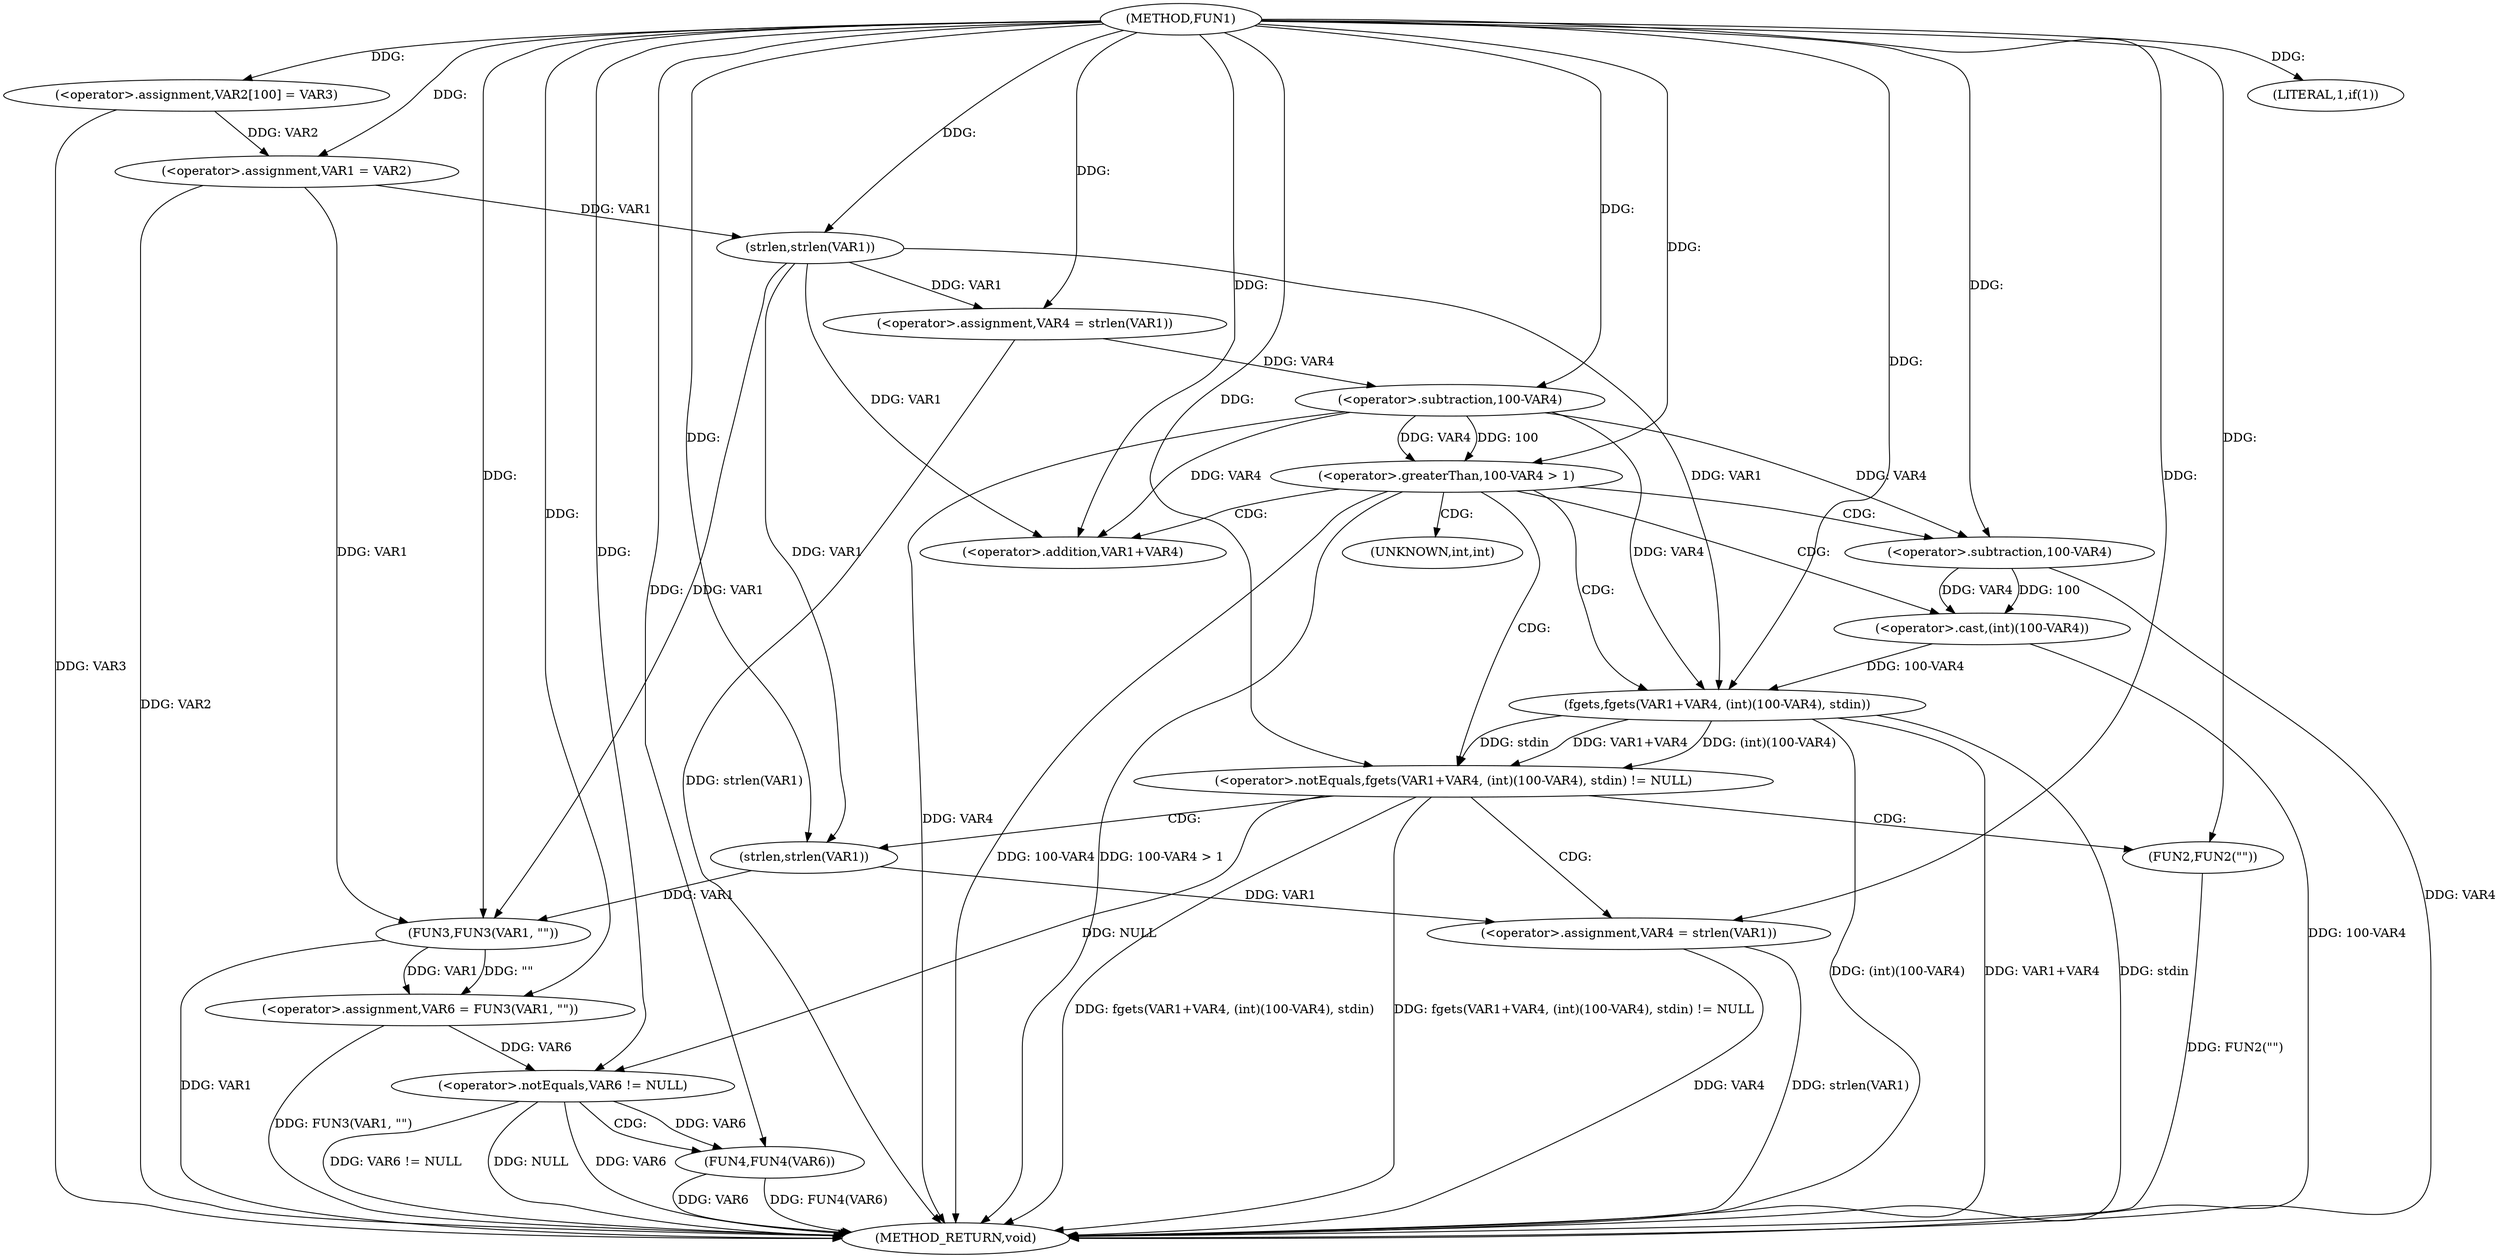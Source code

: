 digraph FUN1 {  
"1000100" [label = "(METHOD,FUN1)" ]
"1000163" [label = "(METHOD_RETURN,void)" ]
"1000104" [label = "(<operator>.assignment,VAR2[100] = VAR3)" ]
"1000107" [label = "(<operator>.assignment,VAR1 = VAR2)" ]
"1000111" [label = "(LITERAL,1,if(1))" ]
"1000115" [label = "(<operator>.assignment,VAR4 = strlen(VAR1))" ]
"1000117" [label = "(strlen,strlen(VAR1))" ]
"1000120" [label = "(<operator>.greaterThan,100-VAR4 > 1)" ]
"1000121" [label = "(<operator>.subtraction,100-VAR4)" ]
"1000127" [label = "(<operator>.notEquals,fgets(VAR1+VAR4, (int)(100-VAR4), stdin) != NULL)" ]
"1000128" [label = "(fgets,fgets(VAR1+VAR4, (int)(100-VAR4), stdin))" ]
"1000129" [label = "(<operator>.addition,VAR1+VAR4)" ]
"1000132" [label = "(<operator>.cast,(int)(100-VAR4))" ]
"1000134" [label = "(<operator>.subtraction,100-VAR4)" ]
"1000140" [label = "(<operator>.assignment,VAR4 = strlen(VAR1))" ]
"1000142" [label = "(strlen,strlen(VAR1))" ]
"1000147" [label = "(FUN2,FUN2(\"\"))" ]
"1000151" [label = "(<operator>.assignment,VAR6 = FUN3(VAR1, \"\"))" ]
"1000153" [label = "(FUN3,FUN3(VAR1, \"\"))" ]
"1000157" [label = "(<operator>.notEquals,VAR6 != NULL)" ]
"1000161" [label = "(FUN4,FUN4(VAR6))" ]
"1000133" [label = "(UNKNOWN,int,int)" ]
  "1000140" -> "1000163"  [ label = "DDG: strlen(VAR1)"] 
  "1000157" -> "1000163"  [ label = "DDG: VAR6 != NULL"] 
  "1000153" -> "1000163"  [ label = "DDG: VAR1"] 
  "1000120" -> "1000163"  [ label = "DDG: 100-VAR4 > 1"] 
  "1000134" -> "1000163"  [ label = "DDG: VAR4"] 
  "1000127" -> "1000163"  [ label = "DDG: fgets(VAR1+VAR4, (int)(100-VAR4), stdin)"] 
  "1000161" -> "1000163"  [ label = "DDG: VAR6"] 
  "1000157" -> "1000163"  [ label = "DDG: NULL"] 
  "1000115" -> "1000163"  [ label = "DDG: strlen(VAR1)"] 
  "1000121" -> "1000163"  [ label = "DDG: VAR4"] 
  "1000128" -> "1000163"  [ label = "DDG: (int)(100-VAR4)"] 
  "1000140" -> "1000163"  [ label = "DDG: VAR4"] 
  "1000128" -> "1000163"  [ label = "DDG: VAR1+VAR4"] 
  "1000157" -> "1000163"  [ label = "DDG: VAR6"] 
  "1000132" -> "1000163"  [ label = "DDG: 100-VAR4"] 
  "1000120" -> "1000163"  [ label = "DDG: 100-VAR4"] 
  "1000127" -> "1000163"  [ label = "DDG: fgets(VAR1+VAR4, (int)(100-VAR4), stdin) != NULL"] 
  "1000151" -> "1000163"  [ label = "DDG: FUN3(VAR1, \"\")"] 
  "1000147" -> "1000163"  [ label = "DDG: FUN2(\"\")"] 
  "1000161" -> "1000163"  [ label = "DDG: FUN4(VAR6)"] 
  "1000128" -> "1000163"  [ label = "DDG: stdin"] 
  "1000104" -> "1000163"  [ label = "DDG: VAR3"] 
  "1000107" -> "1000163"  [ label = "DDG: VAR2"] 
  "1000100" -> "1000104"  [ label = "DDG: "] 
  "1000104" -> "1000107"  [ label = "DDG: VAR2"] 
  "1000100" -> "1000107"  [ label = "DDG: "] 
  "1000100" -> "1000111"  [ label = "DDG: "] 
  "1000117" -> "1000115"  [ label = "DDG: VAR1"] 
  "1000100" -> "1000115"  [ label = "DDG: "] 
  "1000107" -> "1000117"  [ label = "DDG: VAR1"] 
  "1000100" -> "1000117"  [ label = "DDG: "] 
  "1000121" -> "1000120"  [ label = "DDG: 100"] 
  "1000121" -> "1000120"  [ label = "DDG: VAR4"] 
  "1000100" -> "1000121"  [ label = "DDG: "] 
  "1000115" -> "1000121"  [ label = "DDG: VAR4"] 
  "1000100" -> "1000120"  [ label = "DDG: "] 
  "1000128" -> "1000127"  [ label = "DDG: VAR1+VAR4"] 
  "1000128" -> "1000127"  [ label = "DDG: (int)(100-VAR4)"] 
  "1000128" -> "1000127"  [ label = "DDG: stdin"] 
  "1000117" -> "1000128"  [ label = "DDG: VAR1"] 
  "1000100" -> "1000128"  [ label = "DDG: "] 
  "1000121" -> "1000128"  [ label = "DDG: VAR4"] 
  "1000117" -> "1000129"  [ label = "DDG: VAR1"] 
  "1000100" -> "1000129"  [ label = "DDG: "] 
  "1000121" -> "1000129"  [ label = "DDG: VAR4"] 
  "1000132" -> "1000128"  [ label = "DDG: 100-VAR4"] 
  "1000134" -> "1000132"  [ label = "DDG: 100"] 
  "1000134" -> "1000132"  [ label = "DDG: VAR4"] 
  "1000100" -> "1000134"  [ label = "DDG: "] 
  "1000121" -> "1000134"  [ label = "DDG: VAR4"] 
  "1000100" -> "1000127"  [ label = "DDG: "] 
  "1000142" -> "1000140"  [ label = "DDG: VAR1"] 
  "1000100" -> "1000140"  [ label = "DDG: "] 
  "1000100" -> "1000142"  [ label = "DDG: "] 
  "1000117" -> "1000142"  [ label = "DDG: VAR1"] 
  "1000100" -> "1000147"  [ label = "DDG: "] 
  "1000153" -> "1000151"  [ label = "DDG: VAR1"] 
  "1000153" -> "1000151"  [ label = "DDG: \"\""] 
  "1000100" -> "1000151"  [ label = "DDG: "] 
  "1000107" -> "1000153"  [ label = "DDG: VAR1"] 
  "1000117" -> "1000153"  [ label = "DDG: VAR1"] 
  "1000142" -> "1000153"  [ label = "DDG: VAR1"] 
  "1000100" -> "1000153"  [ label = "DDG: "] 
  "1000151" -> "1000157"  [ label = "DDG: VAR6"] 
  "1000100" -> "1000157"  [ label = "DDG: "] 
  "1000127" -> "1000157"  [ label = "DDG: NULL"] 
  "1000157" -> "1000161"  [ label = "DDG: VAR6"] 
  "1000100" -> "1000161"  [ label = "DDG: "] 
  "1000120" -> "1000127"  [ label = "CDG: "] 
  "1000120" -> "1000132"  [ label = "CDG: "] 
  "1000120" -> "1000128"  [ label = "CDG: "] 
  "1000120" -> "1000129"  [ label = "CDG: "] 
  "1000120" -> "1000133"  [ label = "CDG: "] 
  "1000120" -> "1000134"  [ label = "CDG: "] 
  "1000127" -> "1000142"  [ label = "CDG: "] 
  "1000127" -> "1000147"  [ label = "CDG: "] 
  "1000127" -> "1000140"  [ label = "CDG: "] 
  "1000157" -> "1000161"  [ label = "CDG: "] 
}
